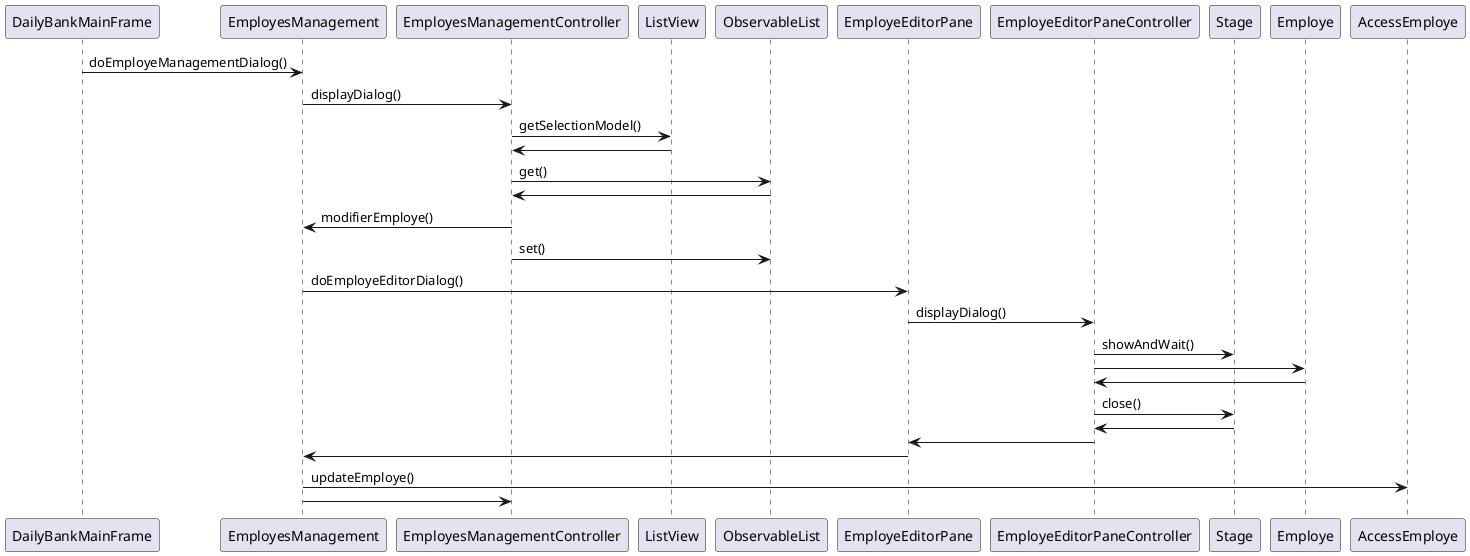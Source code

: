 @startuml Modifier un employé

DailyBankMainFrame -> EmployesManagement : doEmployeManagementDialog()
EmployesManagement -> EmployesManagementController : displayDialog()
EmployesManagementController -> ListView : getSelectionModel()
EmployesManagementController <- ListView
EmployesManagementController -> ObservableList : get()
EmployesManagementController <- ObservableList
EmployesManagement <- EmployesManagementController : modifierEmploye()
EmployesManagementController -> ObservableList : set()
EmployesManagement -> EmployeEditorPane : doEmployeEditorDialog()
EmployeEditorPane -> EmployeEditorPaneController : displayDialog()
EmployeEditorPaneController -> Stage : showAndWait()
EmployeEditorPaneController -> Employe
EmployeEditorPaneController <- Employe
EmployeEditorPaneController -> Stage : close()
EmployeEditorPaneController <- Stage
EmployeEditorPane <- EmployeEditorPaneController
EmployesManagement <- EmployeEditorPane

EmployesManagement -> AccessEmploye : updateEmploye()
EmployesManagement -> EmployesManagementController
@enduml